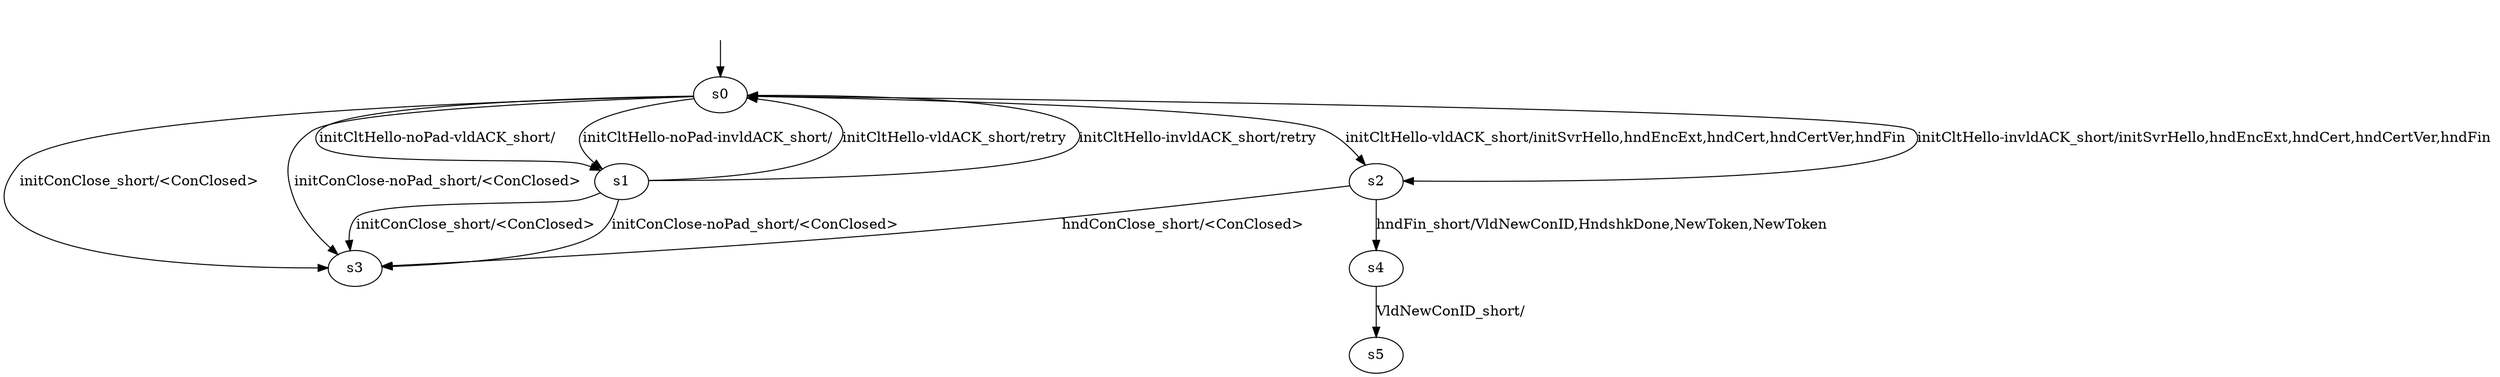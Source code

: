 digraph "../results/ngtcp2Models/ngtcp2-B-sP-0/learnedModel" {
s0 [label=s0];
s1 [label=s1];
s2 [label=s2];
s3 [label=s3];
s4 [label=s4];
s5 [label=s5];
s0 -> s3  [label="initConClose_short/<ConClosed> "];
s0 -> s2  [label="initCltHello-vldACK_short/initSvrHello,hndEncExt,hndCert,hndCertVer,hndFin "];
s0 -> s2  [label="initCltHello-invldACK_short/initSvrHello,hndEncExt,hndCert,hndCertVer,hndFin "];
s0 -> s3  [label="initConClose-noPad_short/<ConClosed> "];
s0 -> s1  [label="initCltHello-noPad-vldACK_short/ "];
s0 -> s1  [label="initCltHello-noPad-invldACK_short/ "];
s1 -> s3  [label="initConClose_short/<ConClosed> "];
s1 -> s0  [label="initCltHello-vldACK_short/retry "];
s1 -> s0  [label="initCltHello-invldACK_short/retry "];
s1 -> s3  [label="initConClose-noPad_short/<ConClosed> "];
s2 -> s4  [label="hndFin_short/VldNewConID,HndshkDone,NewToken,NewToken "];
s2 -> s3  [label="hndConClose_short/<ConClosed> "];
s4 -> s5  [label="VldNewConID_short/ "];
__start0 [label="", shape=none];
__start0 -> s0  [label=""];
}
